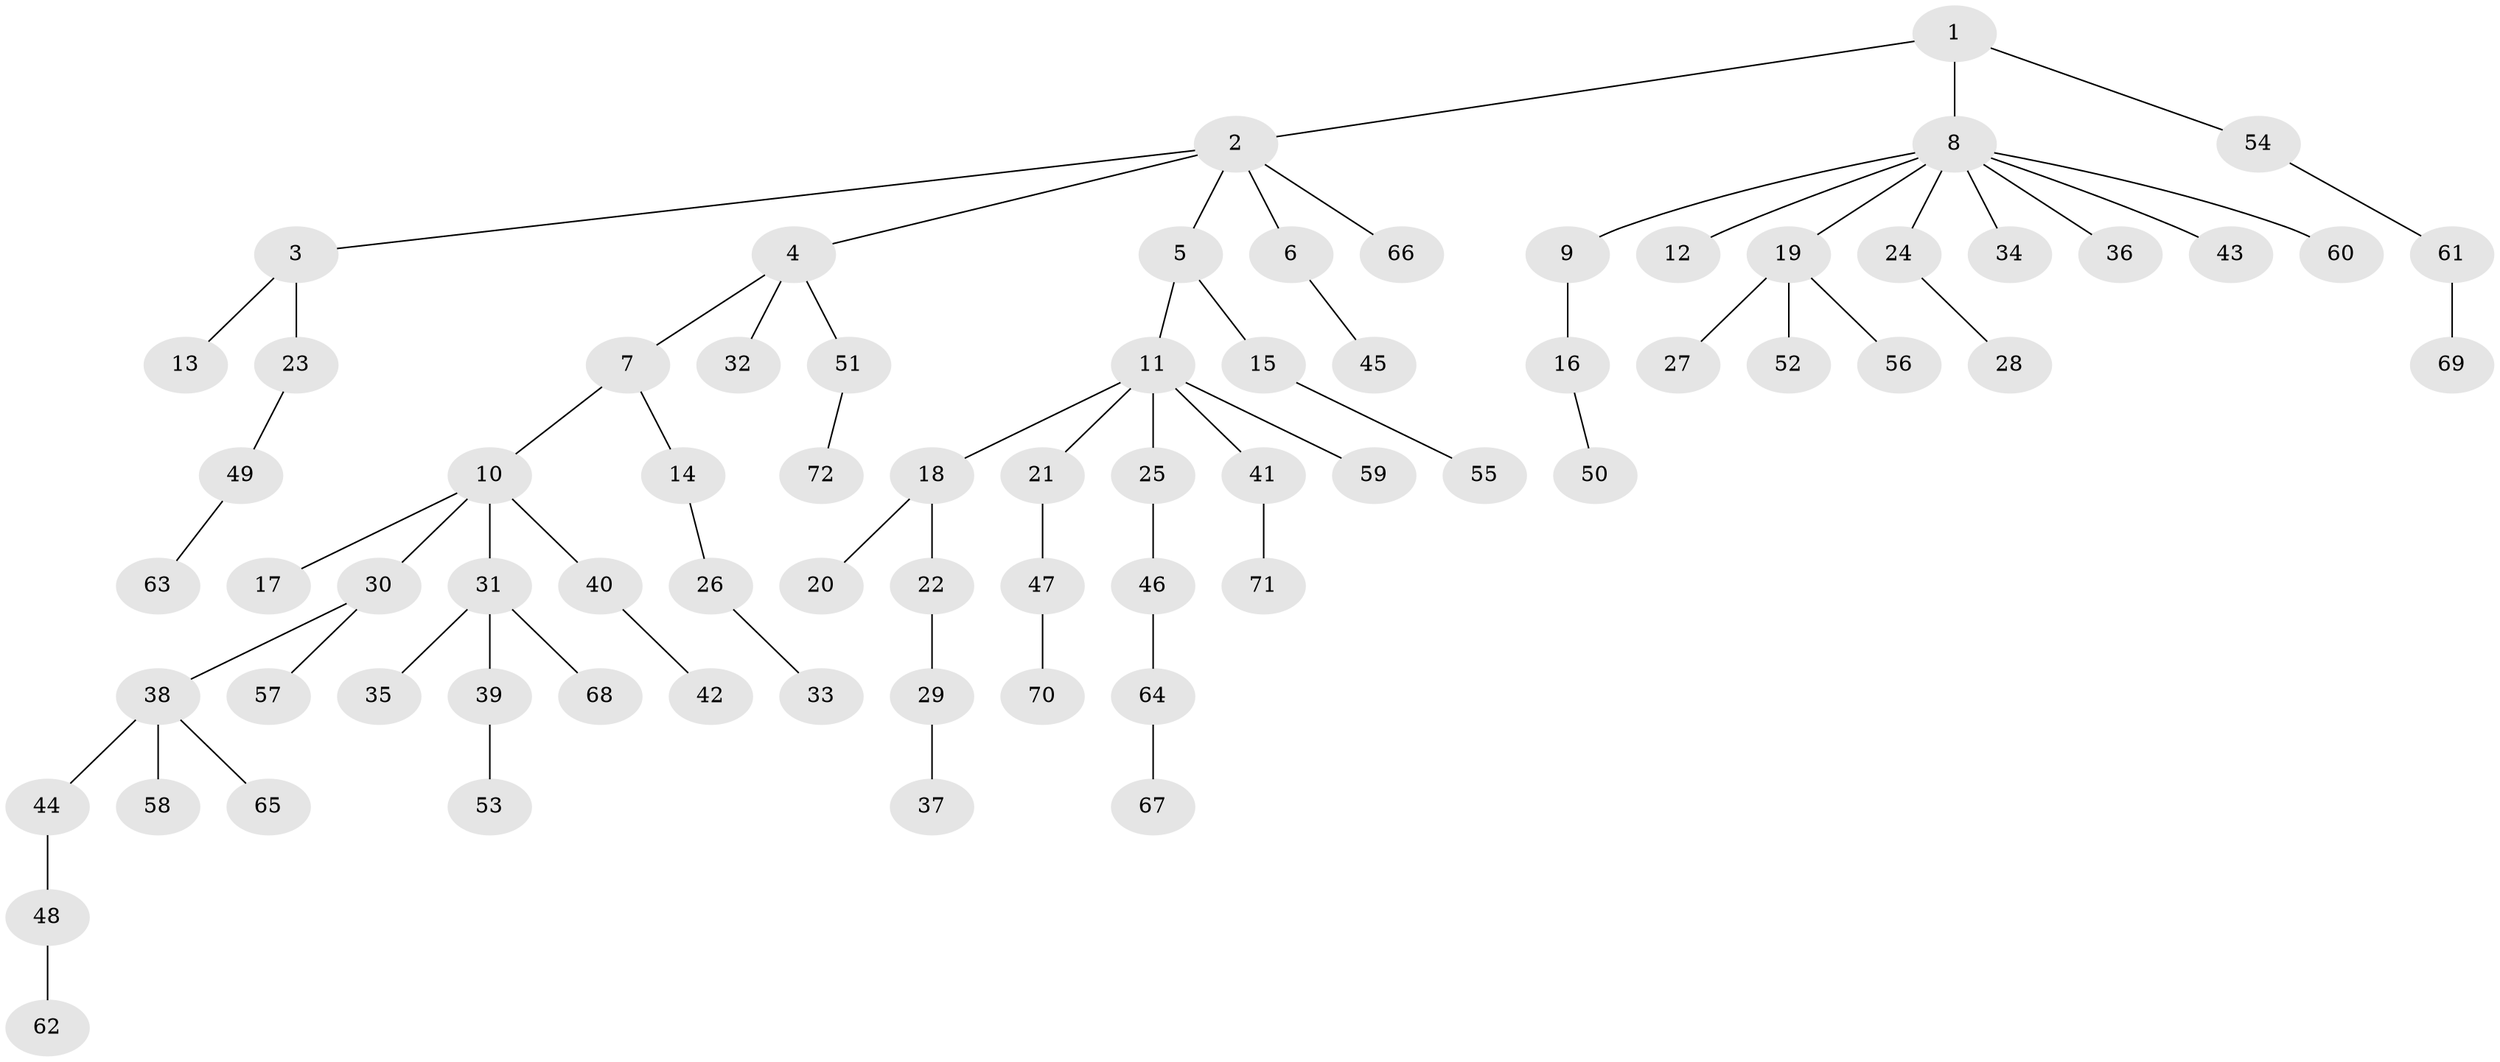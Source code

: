 // Generated by graph-tools (version 1.1) at 2025/26/03/09/25 03:26:26]
// undirected, 72 vertices, 71 edges
graph export_dot {
graph [start="1"]
  node [color=gray90,style=filled];
  1;
  2;
  3;
  4;
  5;
  6;
  7;
  8;
  9;
  10;
  11;
  12;
  13;
  14;
  15;
  16;
  17;
  18;
  19;
  20;
  21;
  22;
  23;
  24;
  25;
  26;
  27;
  28;
  29;
  30;
  31;
  32;
  33;
  34;
  35;
  36;
  37;
  38;
  39;
  40;
  41;
  42;
  43;
  44;
  45;
  46;
  47;
  48;
  49;
  50;
  51;
  52;
  53;
  54;
  55;
  56;
  57;
  58;
  59;
  60;
  61;
  62;
  63;
  64;
  65;
  66;
  67;
  68;
  69;
  70;
  71;
  72;
  1 -- 2;
  1 -- 8;
  1 -- 54;
  2 -- 3;
  2 -- 4;
  2 -- 5;
  2 -- 6;
  2 -- 66;
  3 -- 13;
  3 -- 23;
  4 -- 7;
  4 -- 32;
  4 -- 51;
  5 -- 11;
  5 -- 15;
  6 -- 45;
  7 -- 10;
  7 -- 14;
  8 -- 9;
  8 -- 12;
  8 -- 19;
  8 -- 24;
  8 -- 34;
  8 -- 36;
  8 -- 43;
  8 -- 60;
  9 -- 16;
  10 -- 17;
  10 -- 30;
  10 -- 31;
  10 -- 40;
  11 -- 18;
  11 -- 21;
  11 -- 25;
  11 -- 41;
  11 -- 59;
  14 -- 26;
  15 -- 55;
  16 -- 50;
  18 -- 20;
  18 -- 22;
  19 -- 27;
  19 -- 52;
  19 -- 56;
  21 -- 47;
  22 -- 29;
  23 -- 49;
  24 -- 28;
  25 -- 46;
  26 -- 33;
  29 -- 37;
  30 -- 38;
  30 -- 57;
  31 -- 35;
  31 -- 39;
  31 -- 68;
  38 -- 44;
  38 -- 58;
  38 -- 65;
  39 -- 53;
  40 -- 42;
  41 -- 71;
  44 -- 48;
  46 -- 64;
  47 -- 70;
  48 -- 62;
  49 -- 63;
  51 -- 72;
  54 -- 61;
  61 -- 69;
  64 -- 67;
}

